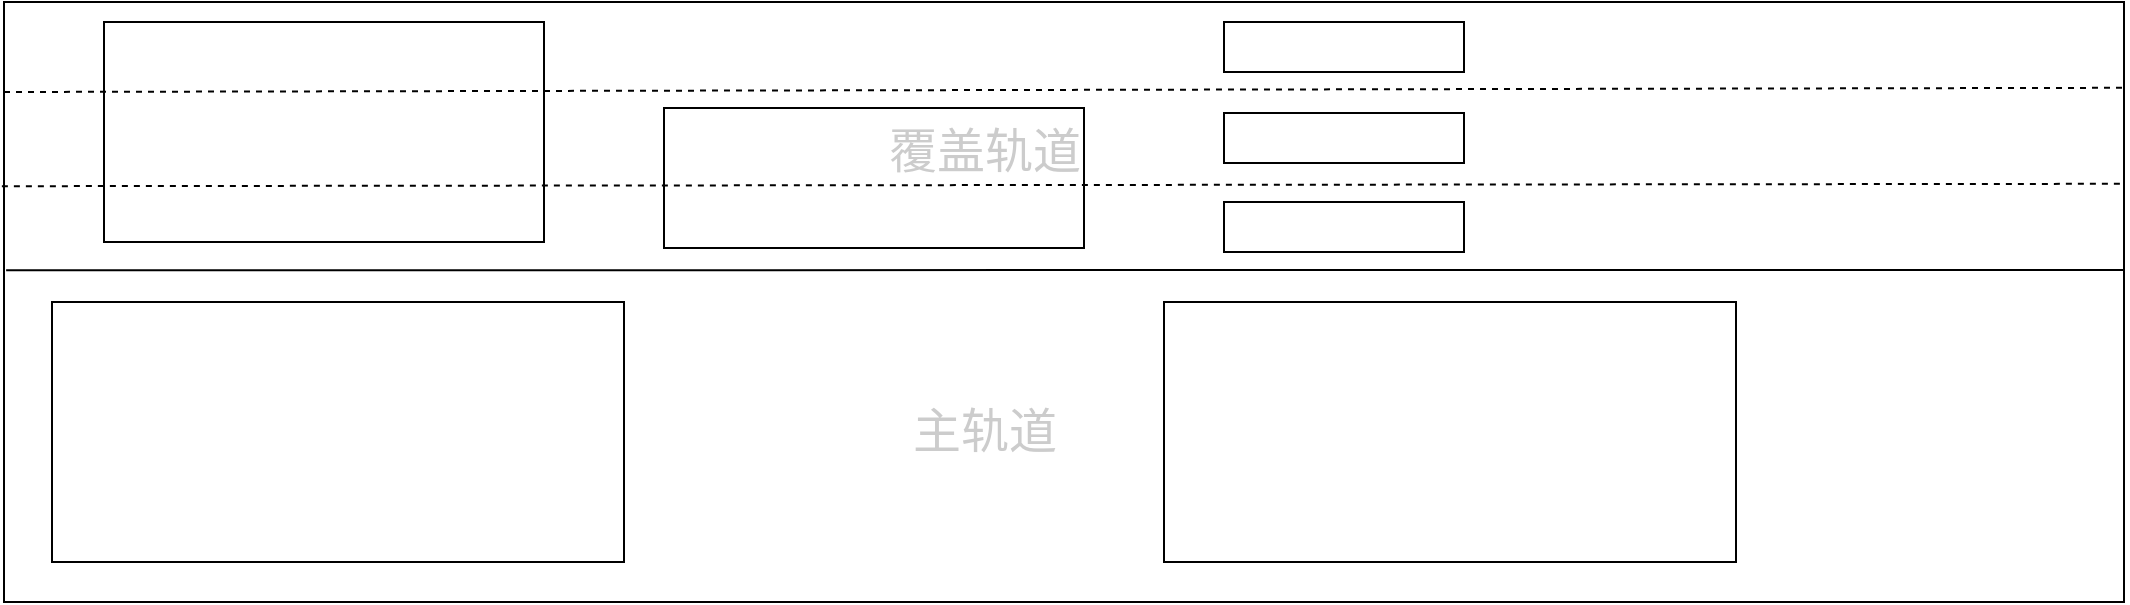 <mxfile version="16.6.2" type="github">
  <diagram id="piDafpqhtRUU5qUU-vj8" name="Page-1">
    <mxGraphModel dx="1598" dy="1216" grid="1" gridSize="10" guides="1" tooltips="1" connect="1" arrows="1" fold="1" page="1" pageScale="1" pageWidth="827" pageHeight="1169" math="0" shadow="0">
      <root>
        <mxCell id="0" />
        <mxCell id="1" parent="0" />
        <mxCell id="R_6pl2Yg3VMVrVAVZdPq-2" value="" style="rounded=0;whiteSpace=wrap;html=1;" parent="1" vertex="1">
          <mxGeometry x="270" y="350" width="1060" height="300" as="geometry" />
        </mxCell>
        <mxCell id="R_6pl2Yg3VMVrVAVZdPq-11" value="" style="rounded=0;whiteSpace=wrap;html=1;" parent="1" vertex="1">
          <mxGeometry x="294" y="500" width="286" height="130" as="geometry" />
        </mxCell>
        <mxCell id="R_6pl2Yg3VMVrVAVZdPq-13" value="" style="rounded=0;whiteSpace=wrap;html=1;" parent="1" vertex="1">
          <mxGeometry x="850" y="500" width="286" height="130" as="geometry" />
        </mxCell>
        <mxCell id="R_6pl2Yg3VMVrVAVZdPq-14" value="" style="rounded=0;whiteSpace=wrap;html=1;" parent="1" vertex="1">
          <mxGeometry x="320" y="360" width="220" height="110" as="geometry" />
        </mxCell>
        <mxCell id="R_6pl2Yg3VMVrVAVZdPq-15" value="" style="rounded=0;whiteSpace=wrap;html=1;" parent="1" vertex="1">
          <mxGeometry x="600" y="403" width="210" height="70" as="geometry" />
        </mxCell>
        <mxCell id="R_6pl2Yg3VMVrVAVZdPq-19" value="" style="rounded=0;whiteSpace=wrap;html=1;" parent="1" vertex="1">
          <mxGeometry x="880" y="360" width="120" height="25" as="geometry" />
        </mxCell>
        <mxCell id="R_6pl2Yg3VMVrVAVZdPq-20" value="" style="rounded=0;whiteSpace=wrap;html=1;" parent="1" vertex="1">
          <mxGeometry x="880" y="405.5" width="120" height="25" as="geometry" />
        </mxCell>
        <mxCell id="R_6pl2Yg3VMVrVAVZdPq-21" value="" style="rounded=0;whiteSpace=wrap;html=1;" parent="1" vertex="1">
          <mxGeometry x="880" y="450" width="120" height="25" as="geometry" />
        </mxCell>
        <mxCell id="R_6pl2Yg3VMVrVAVZdPq-24" value="覆盖轨道" style="text;strokeColor=none;fillColor=none;html=1;fontSize=24;fontStyle=0;verticalAlign=middle;align=center;fontColor=#CCCCCC;" parent="1" vertex="1">
          <mxGeometry x="710" y="405" width="100" height="40" as="geometry" />
        </mxCell>
        <mxCell id="R_6pl2Yg3VMVrVAVZdPq-25" value="主轨道" style="text;strokeColor=none;fillColor=none;html=1;fontSize=24;fontStyle=0;verticalAlign=middle;align=center;fontColor=#CCCCCC;" parent="1" vertex="1">
          <mxGeometry x="710" y="545" width="100" height="40" as="geometry" />
        </mxCell>
        <mxCell id="UkJWMk0t9I_6u5ez8XNW-1" value="" style="endArrow=none;html=1;rounded=0;exitX=0.001;exitY=0.447;exitDx=0;exitDy=0;exitPerimeter=0;" edge="1" parent="1" source="R_6pl2Yg3VMVrVAVZdPq-2">
          <mxGeometry width="50" height="50" relative="1" as="geometry">
            <mxPoint x="530" y="495" as="sourcePoint" />
            <mxPoint x="1330" y="484" as="targetPoint" />
          </mxGeometry>
        </mxCell>
        <mxCell id="UkJWMk0t9I_6u5ez8XNW-2" value="" style="endArrow=none;dashed=1;html=1;rounded=0;exitX=0;exitY=0.15;exitDx=0;exitDy=0;exitPerimeter=0;entryX=1;entryY=0.143;entryDx=0;entryDy=0;entryPerimeter=0;" edge="1" parent="1" source="R_6pl2Yg3VMVrVAVZdPq-2" target="R_6pl2Yg3VMVrVAVZdPq-2">
          <mxGeometry width="50" height="50" relative="1" as="geometry">
            <mxPoint x="780" y="670" as="sourcePoint" />
            <mxPoint x="830" y="620" as="targetPoint" />
          </mxGeometry>
        </mxCell>
        <mxCell id="UkJWMk0t9I_6u5ez8XNW-3" value="" style="endArrow=none;dashed=1;html=1;rounded=0;entryX=1;entryY=0.303;entryDx=0;entryDy=0;entryPerimeter=0;exitX=-0.001;exitY=0.307;exitDx=0;exitDy=0;exitPerimeter=0;" edge="1" parent="1" source="R_6pl2Yg3VMVrVAVZdPq-2" target="R_6pl2Yg3VMVrVAVZdPq-2">
          <mxGeometry width="50" height="50" relative="1" as="geometry">
            <mxPoint x="130" y="480" as="sourcePoint" />
            <mxPoint x="180" y="430" as="targetPoint" />
          </mxGeometry>
        </mxCell>
      </root>
    </mxGraphModel>
  </diagram>
</mxfile>
